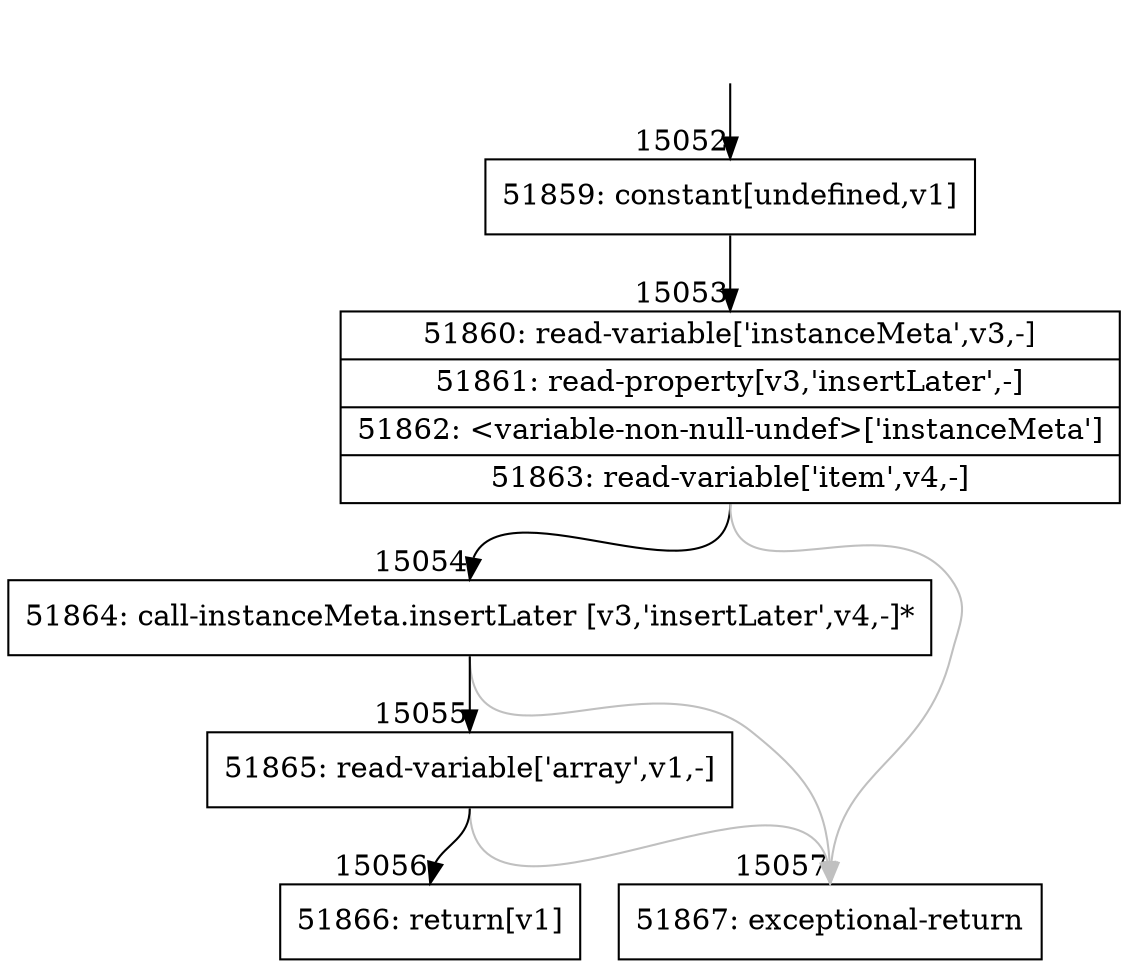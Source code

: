 digraph {
rankdir="TD"
BB_entry1269[shape=none,label=""];
BB_entry1269 -> BB15052 [tailport=s, headport=n, headlabel="    15052"]
BB15052 [shape=record label="{51859: constant[undefined,v1]}" ] 
BB15052 -> BB15053 [tailport=s, headport=n, headlabel="      15053"]
BB15053 [shape=record label="{51860: read-variable['instanceMeta',v3,-]|51861: read-property[v3,'insertLater',-]|51862: \<variable-non-null-undef\>['instanceMeta']|51863: read-variable['item',v4,-]}" ] 
BB15053 -> BB15054 [tailport=s, headport=n, headlabel="      15054"]
BB15053 -> BB15057 [tailport=s, headport=n, color=gray, headlabel="      15057"]
BB15054 [shape=record label="{51864: call-instanceMeta.insertLater [v3,'insertLater',v4,-]*}" ] 
BB15054 -> BB15055 [tailport=s, headport=n, headlabel="      15055"]
BB15054 -> BB15057 [tailport=s, headport=n, color=gray]
BB15055 [shape=record label="{51865: read-variable['array',v1,-]}" ] 
BB15055 -> BB15056 [tailport=s, headport=n, headlabel="      15056"]
BB15055 -> BB15057 [tailport=s, headport=n, color=gray]
BB15056 [shape=record label="{51866: return[v1]}" ] 
BB15057 [shape=record label="{51867: exceptional-return}" ] 
//#$~ 27756
}
